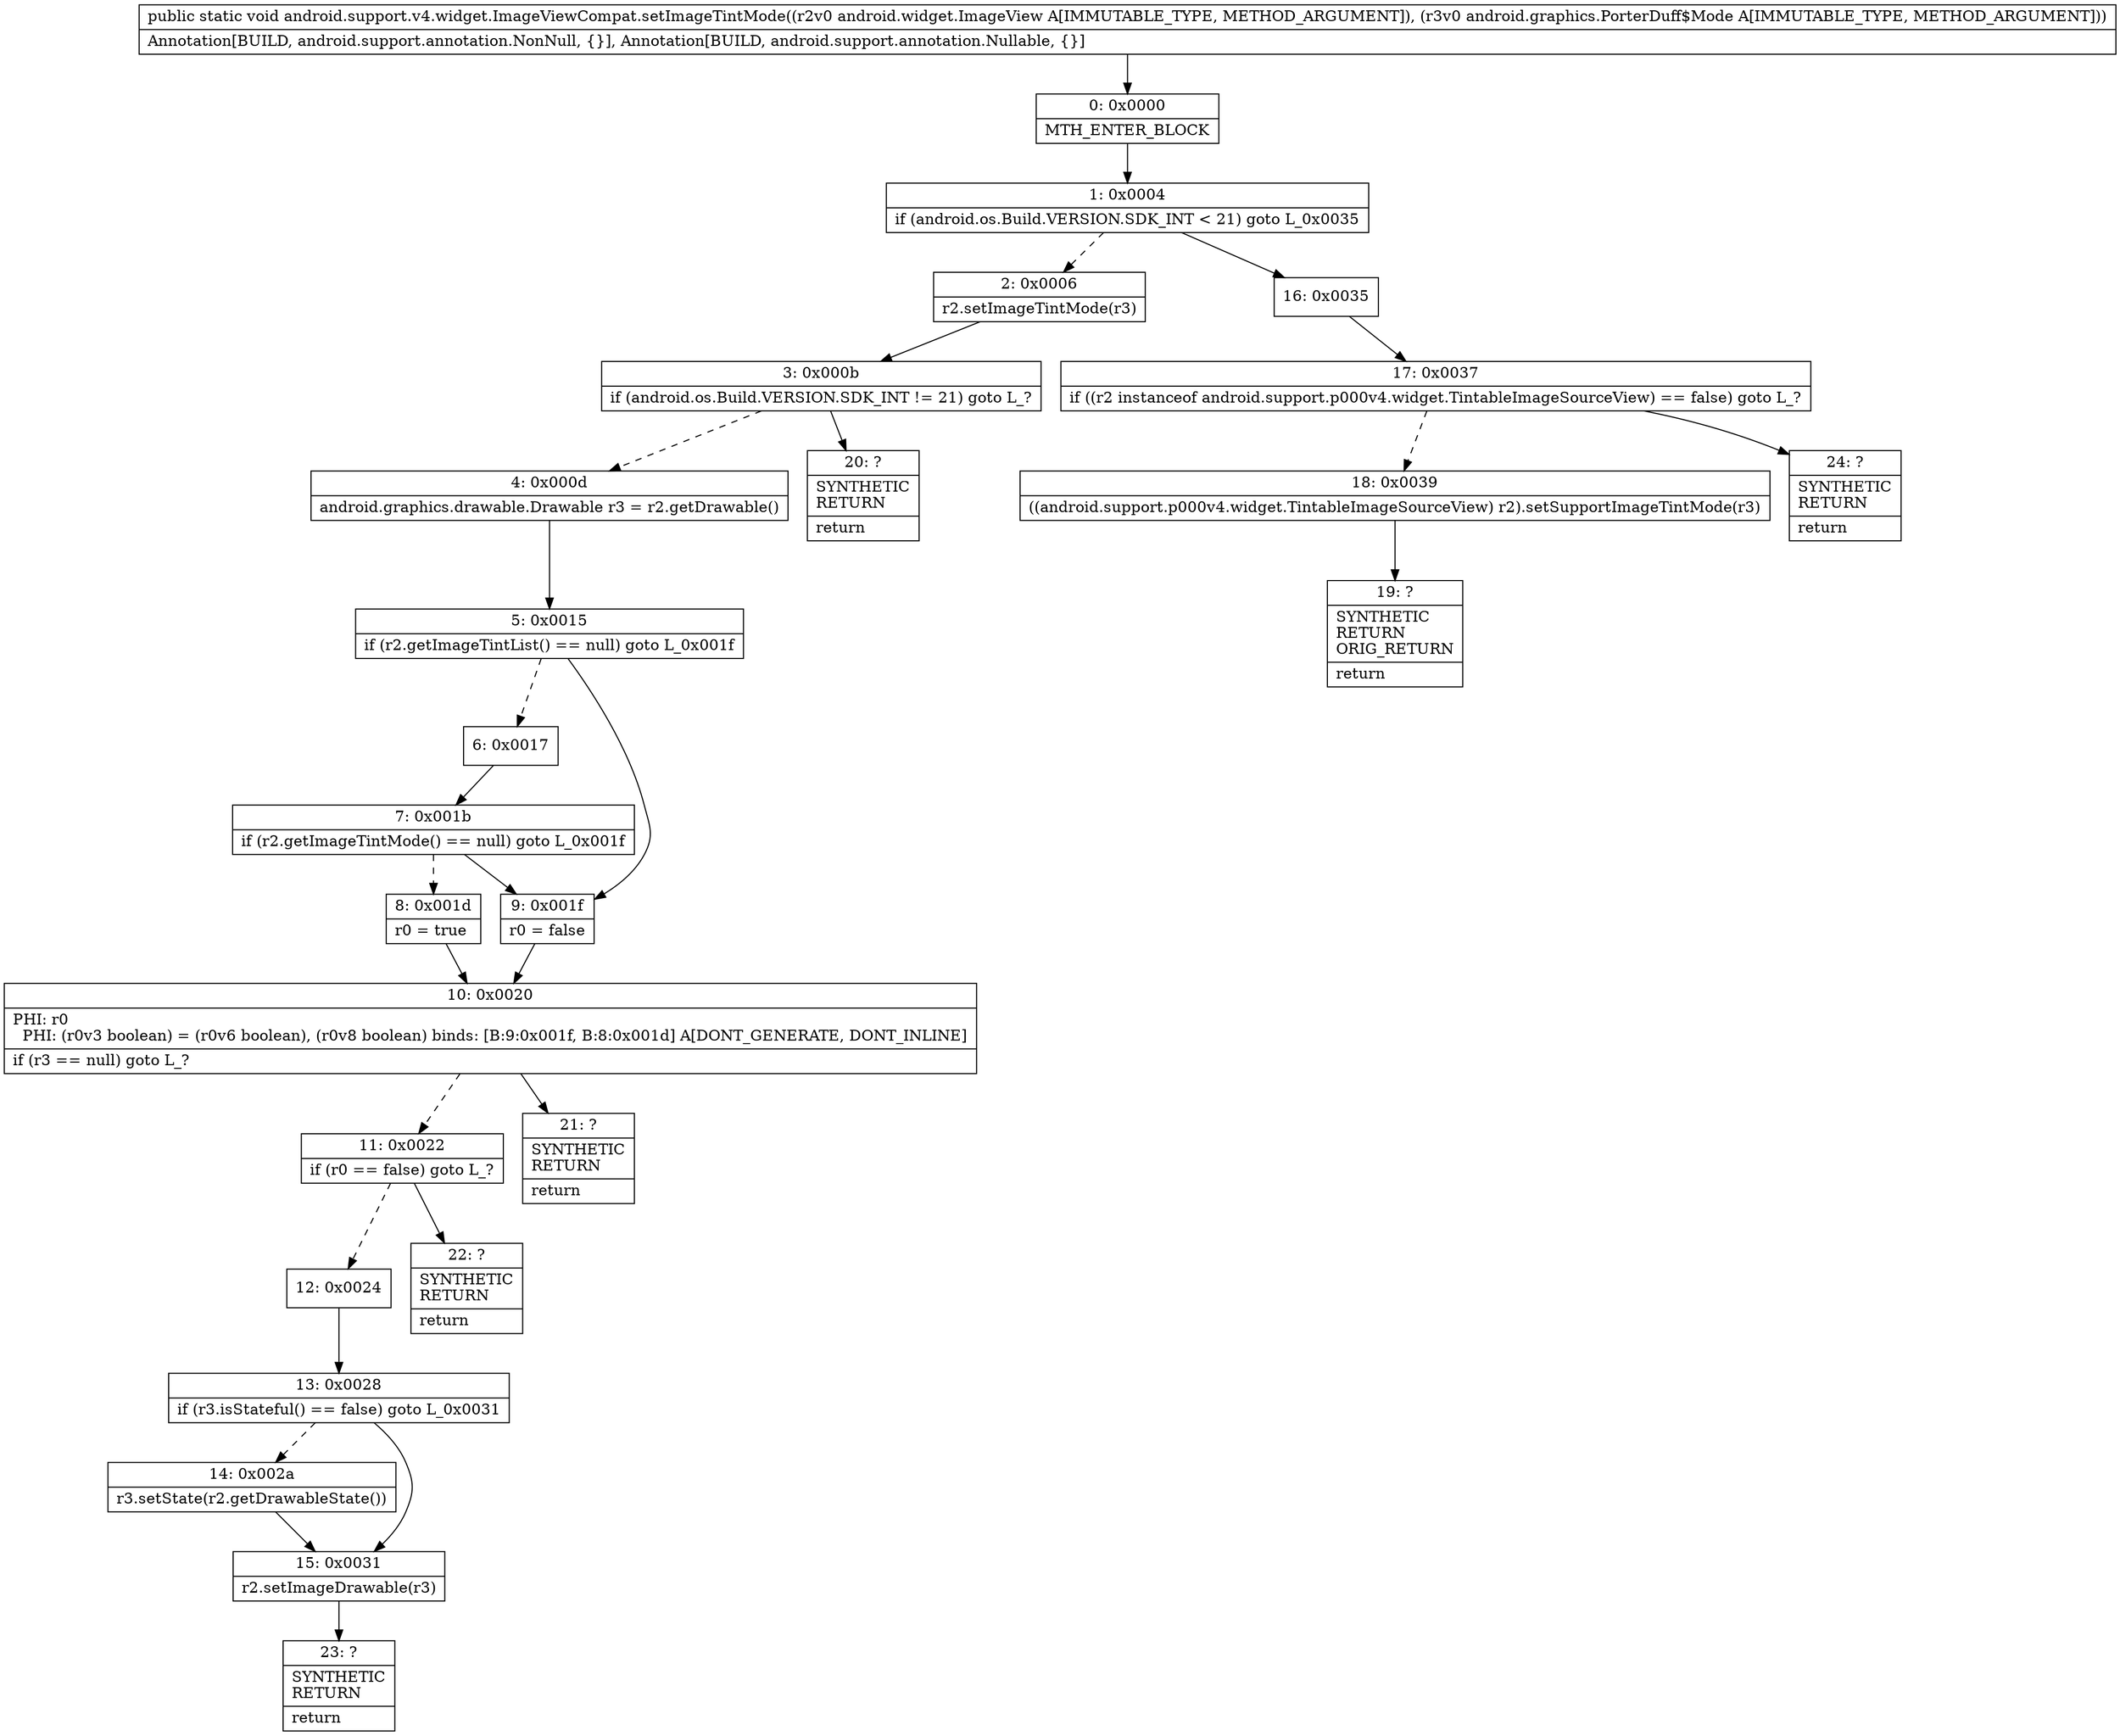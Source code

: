 digraph "CFG forandroid.support.v4.widget.ImageViewCompat.setImageTintMode(Landroid\/widget\/ImageView;Landroid\/graphics\/PorterDuff$Mode;)V" {
Node_0 [shape=record,label="{0\:\ 0x0000|MTH_ENTER_BLOCK\l}"];
Node_1 [shape=record,label="{1\:\ 0x0004|if (android.os.Build.VERSION.SDK_INT \< 21) goto L_0x0035\l}"];
Node_2 [shape=record,label="{2\:\ 0x0006|r2.setImageTintMode(r3)\l}"];
Node_3 [shape=record,label="{3\:\ 0x000b|if (android.os.Build.VERSION.SDK_INT != 21) goto L_?\l}"];
Node_4 [shape=record,label="{4\:\ 0x000d|android.graphics.drawable.Drawable r3 = r2.getDrawable()\l}"];
Node_5 [shape=record,label="{5\:\ 0x0015|if (r2.getImageTintList() == null) goto L_0x001f\l}"];
Node_6 [shape=record,label="{6\:\ 0x0017}"];
Node_7 [shape=record,label="{7\:\ 0x001b|if (r2.getImageTintMode() == null) goto L_0x001f\l}"];
Node_8 [shape=record,label="{8\:\ 0x001d|r0 = true\l}"];
Node_9 [shape=record,label="{9\:\ 0x001f|r0 = false\l}"];
Node_10 [shape=record,label="{10\:\ 0x0020|PHI: r0 \l  PHI: (r0v3 boolean) = (r0v6 boolean), (r0v8 boolean) binds: [B:9:0x001f, B:8:0x001d] A[DONT_GENERATE, DONT_INLINE]\l|if (r3 == null) goto L_?\l}"];
Node_11 [shape=record,label="{11\:\ 0x0022|if (r0 == false) goto L_?\l}"];
Node_12 [shape=record,label="{12\:\ 0x0024}"];
Node_13 [shape=record,label="{13\:\ 0x0028|if (r3.isStateful() == false) goto L_0x0031\l}"];
Node_14 [shape=record,label="{14\:\ 0x002a|r3.setState(r2.getDrawableState())\l}"];
Node_15 [shape=record,label="{15\:\ 0x0031|r2.setImageDrawable(r3)\l}"];
Node_16 [shape=record,label="{16\:\ 0x0035}"];
Node_17 [shape=record,label="{17\:\ 0x0037|if ((r2 instanceof android.support.p000v4.widget.TintableImageSourceView) == false) goto L_?\l}"];
Node_18 [shape=record,label="{18\:\ 0x0039|((android.support.p000v4.widget.TintableImageSourceView) r2).setSupportImageTintMode(r3)\l}"];
Node_19 [shape=record,label="{19\:\ ?|SYNTHETIC\lRETURN\lORIG_RETURN\l|return\l}"];
Node_20 [shape=record,label="{20\:\ ?|SYNTHETIC\lRETURN\l|return\l}"];
Node_21 [shape=record,label="{21\:\ ?|SYNTHETIC\lRETURN\l|return\l}"];
Node_22 [shape=record,label="{22\:\ ?|SYNTHETIC\lRETURN\l|return\l}"];
Node_23 [shape=record,label="{23\:\ ?|SYNTHETIC\lRETURN\l|return\l}"];
Node_24 [shape=record,label="{24\:\ ?|SYNTHETIC\lRETURN\l|return\l}"];
MethodNode[shape=record,label="{public static void android.support.v4.widget.ImageViewCompat.setImageTintMode((r2v0 android.widget.ImageView A[IMMUTABLE_TYPE, METHOD_ARGUMENT]), (r3v0 android.graphics.PorterDuff$Mode A[IMMUTABLE_TYPE, METHOD_ARGUMENT]))  | Annotation[BUILD, android.support.annotation.NonNull, \{\}], Annotation[BUILD, android.support.annotation.Nullable, \{\}]\l}"];
MethodNode -> Node_0;
Node_0 -> Node_1;
Node_1 -> Node_2[style=dashed];
Node_1 -> Node_16;
Node_2 -> Node_3;
Node_3 -> Node_4[style=dashed];
Node_3 -> Node_20;
Node_4 -> Node_5;
Node_5 -> Node_6[style=dashed];
Node_5 -> Node_9;
Node_6 -> Node_7;
Node_7 -> Node_8[style=dashed];
Node_7 -> Node_9;
Node_8 -> Node_10;
Node_9 -> Node_10;
Node_10 -> Node_11[style=dashed];
Node_10 -> Node_21;
Node_11 -> Node_12[style=dashed];
Node_11 -> Node_22;
Node_12 -> Node_13;
Node_13 -> Node_14[style=dashed];
Node_13 -> Node_15;
Node_14 -> Node_15;
Node_15 -> Node_23;
Node_16 -> Node_17;
Node_17 -> Node_18[style=dashed];
Node_17 -> Node_24;
Node_18 -> Node_19;
}

